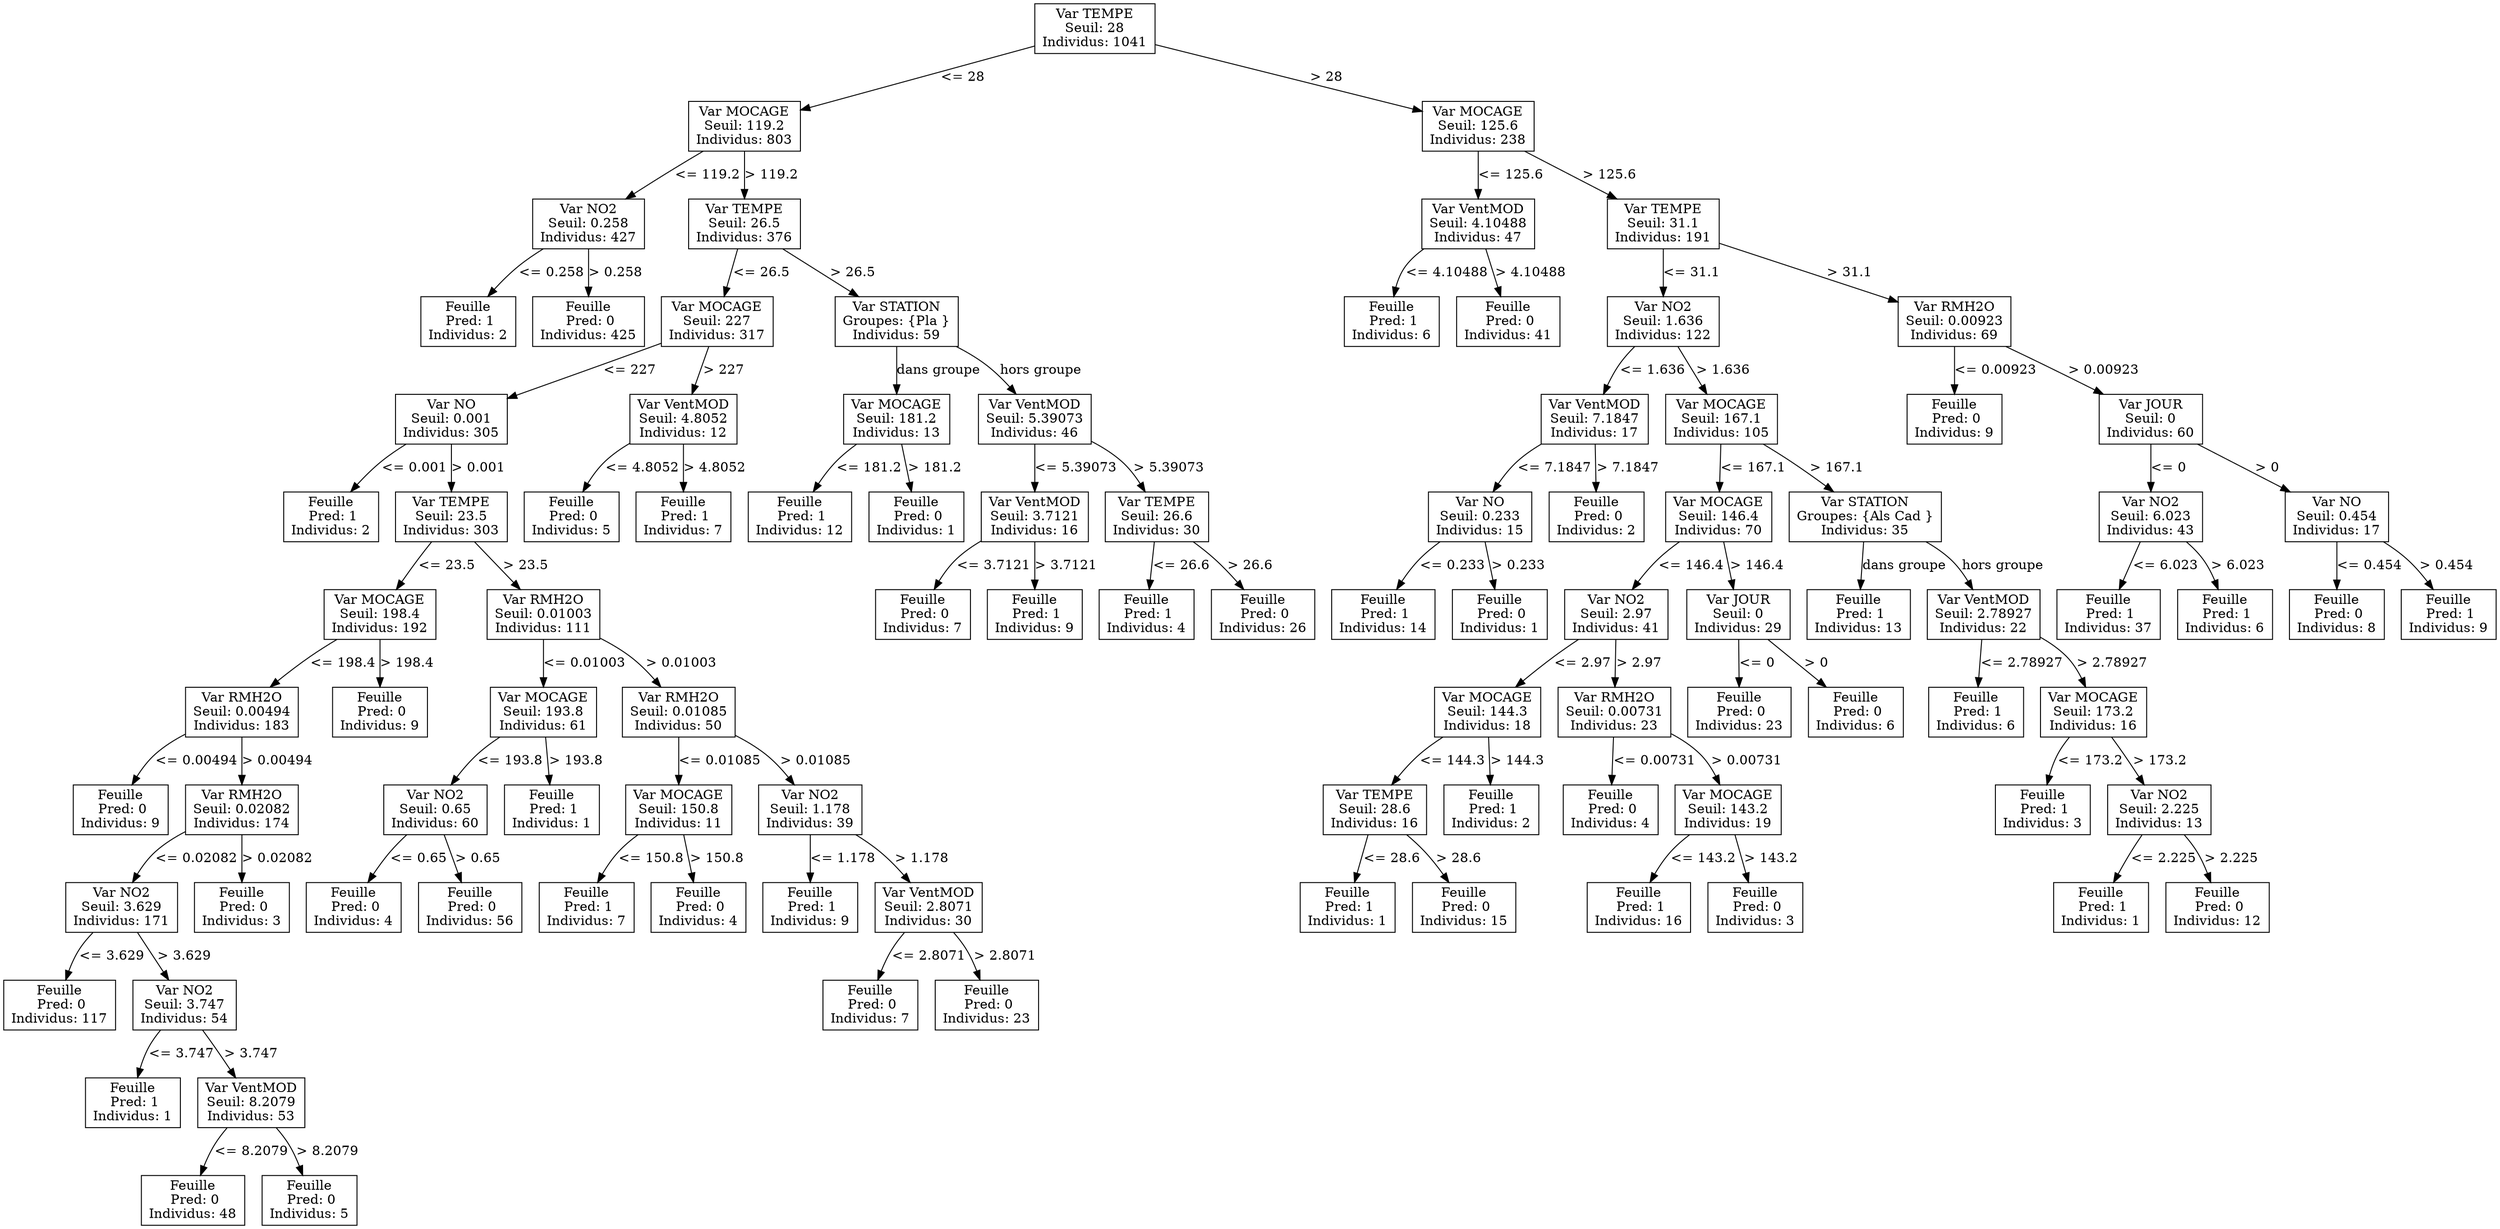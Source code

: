 digraph Arbre {
  node [shape=box];
  0 [label="Var TEMPE\nSeuil: 28\nIndividus: 1041"];
  1 [label="Var MOCAGE\nSeuil: 119.2\nIndividus: 803"];
  2 [label="Var NO2\nSeuil: 0.258\nIndividus: 427"];
  3 [label="Feuille\n Pred: 1\nIndividus: 2"];
  2 -> 3 [label="<= 0.258"];
  4 [label="Feuille\n Pred: 0\nIndividus: 425"];
  2 -> 4 [label="> 0.258"];
  1 -> 2 [label="<= 119.2"];
  5 [label="Var TEMPE\nSeuil: 26.5\nIndividus: 376"];
  6 [label="Var MOCAGE\nSeuil: 227\nIndividus: 317"];
  7 [label="Var NO\nSeuil: 0.001\nIndividus: 305"];
  8 [label="Feuille\n Pred: 1\nIndividus: 2"];
  7 -> 8 [label="<= 0.001"];
  9 [label="Var TEMPE\nSeuil: 23.5\nIndividus: 303"];
  10 [label="Var MOCAGE\nSeuil: 198.4\nIndividus: 192"];
  11 [label="Var RMH2O\nSeuil: 0.00494\nIndividus: 183"];
  12 [label="Feuille\n Pred: 0\nIndividus: 9"];
  11 -> 12 [label="<= 0.00494"];
  13 [label="Var RMH2O\nSeuil: 0.02082\nIndividus: 174"];
  14 [label="Var NO2\nSeuil: 3.629\nIndividus: 171"];
  15 [label="Feuille\n Pred: 0\nIndividus: 117"];
  14 -> 15 [label="<= 3.629"];
  16 [label="Var NO2\nSeuil: 3.747\nIndividus: 54"];
  17 [label="Feuille\n Pred: 1\nIndividus: 1"];
  16 -> 17 [label="<= 3.747"];
  18 [label="Var VentMOD\nSeuil: 8.2079\nIndividus: 53"];
  19 [label="Feuille\n Pred: 0\nIndividus: 48"];
  18 -> 19 [label="<= 8.2079"];
  20 [label="Feuille\n Pred: 0\nIndividus: 5"];
  18 -> 20 [label="> 8.2079"];
  16 -> 18 [label="> 3.747"];
  14 -> 16 [label="> 3.629"];
  13 -> 14 [label="<= 0.02082"];
  21 [label="Feuille\n Pred: 0\nIndividus: 3"];
  13 -> 21 [label="> 0.02082"];
  11 -> 13 [label="> 0.00494"];
  10 -> 11 [label="<= 198.4"];
  22 [label="Feuille\n Pred: 0\nIndividus: 9"];
  10 -> 22 [label="> 198.4"];
  9 -> 10 [label="<= 23.5"];
  23 [label="Var RMH2O\nSeuil: 0.01003\nIndividus: 111"];
  24 [label="Var MOCAGE\nSeuil: 193.8\nIndividus: 61"];
  25 [label="Var NO2\nSeuil: 0.65\nIndividus: 60"];
  26 [label="Feuille\n Pred: 0\nIndividus: 4"];
  25 -> 26 [label="<= 0.65"];
  27 [label="Feuille\n Pred: 0\nIndividus: 56"];
  25 -> 27 [label="> 0.65"];
  24 -> 25 [label="<= 193.8"];
  28 [label="Feuille\n Pred: 1\nIndividus: 1"];
  24 -> 28 [label="> 193.8"];
  23 -> 24 [label="<= 0.01003"];
  29 [label="Var RMH2O\nSeuil: 0.01085\nIndividus: 50"];
  30 [label="Var MOCAGE\nSeuil: 150.8\nIndividus: 11"];
  31 [label="Feuille\n Pred: 1\nIndividus: 7"];
  30 -> 31 [label="<= 150.8"];
  32 [label="Feuille\n Pred: 0\nIndividus: 4"];
  30 -> 32 [label="> 150.8"];
  29 -> 30 [label="<= 0.01085"];
  33 [label="Var NO2\nSeuil: 1.178\nIndividus: 39"];
  34 [label="Feuille\n Pred: 1\nIndividus: 9"];
  33 -> 34 [label="<= 1.178"];
  35 [label="Var VentMOD\nSeuil: 2.8071\nIndividus: 30"];
  36 [label="Feuille\n Pred: 0\nIndividus: 7"];
  35 -> 36 [label="<= 2.8071"];
  37 [label="Feuille\n Pred: 0\nIndividus: 23"];
  35 -> 37 [label="> 2.8071"];
  33 -> 35 [label="> 1.178"];
  29 -> 33 [label="> 0.01085"];
  23 -> 29 [label="> 0.01003"];
  9 -> 23 [label="> 23.5"];
  7 -> 9 [label="> 0.001"];
  6 -> 7 [label="<= 227"];
  38 [label="Var VentMOD\nSeuil: 4.8052\nIndividus: 12"];
  39 [label="Feuille\n Pred: 0\nIndividus: 5"];
  38 -> 39 [label="<= 4.8052"];
  40 [label="Feuille\n Pred: 1\nIndividus: 7"];
  38 -> 40 [label="> 4.8052"];
  6 -> 38 [label="> 227"];
  5 -> 6 [label="<= 26.5"];
  41 [label="Var STATION\nGroupes: {Pla }\nIndividus: 59"];
  42 [label="Var MOCAGE\nSeuil: 181.2\nIndividus: 13"];
  43 [label="Feuille\n Pred: 1\nIndividus: 12"];
  42 -> 43 [label="<= 181.2"];
  44 [label="Feuille\n Pred: 0\nIndividus: 1"];
  42 -> 44 [label="> 181.2"];
  41 -> 42 [label="dans groupe"];
  45 [label="Var VentMOD\nSeuil: 5.39073\nIndividus: 46"];
  46 [label="Var VentMOD\nSeuil: 3.7121\nIndividus: 16"];
  47 [label="Feuille\n Pred: 0\nIndividus: 7"];
  46 -> 47 [label="<= 3.7121"];
  48 [label="Feuille\n Pred: 1\nIndividus: 9"];
  46 -> 48 [label="> 3.7121"];
  45 -> 46 [label="<= 5.39073"];
  49 [label="Var TEMPE\nSeuil: 26.6\nIndividus: 30"];
  50 [label="Feuille\n Pred: 1\nIndividus: 4"];
  49 -> 50 [label="<= 26.6"];
  51 [label="Feuille\n Pred: 0\nIndividus: 26"];
  49 -> 51 [label="> 26.6"];
  45 -> 49 [label="> 5.39073"];
  41 -> 45 [label="hors groupe"];
  5 -> 41 [label="> 26.5"];
  1 -> 5 [label="> 119.2"];
  0 -> 1 [label="<= 28"];
  52 [label="Var MOCAGE\nSeuil: 125.6\nIndividus: 238"];
  53 [label="Var VentMOD\nSeuil: 4.10488\nIndividus: 47"];
  54 [label="Feuille\n Pred: 1\nIndividus: 6"];
  53 -> 54 [label="<= 4.10488"];
  55 [label="Feuille\n Pred: 0\nIndividus: 41"];
  53 -> 55 [label="> 4.10488"];
  52 -> 53 [label="<= 125.6"];
  56 [label="Var TEMPE\nSeuil: 31.1\nIndividus: 191"];
  57 [label="Var NO2\nSeuil: 1.636\nIndividus: 122"];
  58 [label="Var VentMOD\nSeuil: 7.1847\nIndividus: 17"];
  59 [label="Var NO\nSeuil: 0.233\nIndividus: 15"];
  60 [label="Feuille\n Pred: 1\nIndividus: 14"];
  59 -> 60 [label="<= 0.233"];
  61 [label="Feuille\n Pred: 0\nIndividus: 1"];
  59 -> 61 [label="> 0.233"];
  58 -> 59 [label="<= 7.1847"];
  62 [label="Feuille\n Pred: 0\nIndividus: 2"];
  58 -> 62 [label="> 7.1847"];
  57 -> 58 [label="<= 1.636"];
  63 [label="Var MOCAGE\nSeuil: 167.1\nIndividus: 105"];
  64 [label="Var MOCAGE\nSeuil: 146.4\nIndividus: 70"];
  65 [label="Var NO2\nSeuil: 2.97\nIndividus: 41"];
  66 [label="Var MOCAGE\nSeuil: 144.3\nIndividus: 18"];
  67 [label="Var TEMPE\nSeuil: 28.6\nIndividus: 16"];
  68 [label="Feuille\n Pred: 1\nIndividus: 1"];
  67 -> 68 [label="<= 28.6"];
  69 [label="Feuille\n Pred: 0\nIndividus: 15"];
  67 -> 69 [label="> 28.6"];
  66 -> 67 [label="<= 144.3"];
  70 [label="Feuille\n Pred: 1\nIndividus: 2"];
  66 -> 70 [label="> 144.3"];
  65 -> 66 [label="<= 2.97"];
  71 [label="Var RMH2O\nSeuil: 0.00731\nIndividus: 23"];
  72 [label="Feuille\n Pred: 0\nIndividus: 4"];
  71 -> 72 [label="<= 0.00731"];
  73 [label="Var MOCAGE\nSeuil: 143.2\nIndividus: 19"];
  74 [label="Feuille\n Pred: 1\nIndividus: 16"];
  73 -> 74 [label="<= 143.2"];
  75 [label="Feuille\n Pred: 0\nIndividus: 3"];
  73 -> 75 [label="> 143.2"];
  71 -> 73 [label="> 0.00731"];
  65 -> 71 [label="> 2.97"];
  64 -> 65 [label="<= 146.4"];
  76 [label="Var JOUR\nSeuil: 0\nIndividus: 29"];
  77 [label="Feuille\n Pred: 0\nIndividus: 23"];
  76 -> 77 [label="<= 0"];
  78 [label="Feuille\n Pred: 0\nIndividus: 6"];
  76 -> 78 [label="> 0"];
  64 -> 76 [label="> 146.4"];
  63 -> 64 [label="<= 167.1"];
  79 [label="Var STATION\nGroupes: {Als Cad }\nIndividus: 35"];
  80 [label="Feuille\n Pred: 1\nIndividus: 13"];
  79 -> 80 [label="dans groupe"];
  81 [label="Var VentMOD\nSeuil: 2.78927\nIndividus: 22"];
  82 [label="Feuille\n Pred: 1\nIndividus: 6"];
  81 -> 82 [label="<= 2.78927"];
  83 [label="Var MOCAGE\nSeuil: 173.2\nIndividus: 16"];
  84 [label="Feuille\n Pred: 1\nIndividus: 3"];
  83 -> 84 [label="<= 173.2"];
  85 [label="Var NO2\nSeuil: 2.225\nIndividus: 13"];
  86 [label="Feuille\n Pred: 1\nIndividus: 1"];
  85 -> 86 [label="<= 2.225"];
  87 [label="Feuille\n Pred: 0\nIndividus: 12"];
  85 -> 87 [label="> 2.225"];
  83 -> 85 [label="> 173.2"];
  81 -> 83 [label="> 2.78927"];
  79 -> 81 [label="hors groupe"];
  63 -> 79 [label="> 167.1"];
  57 -> 63 [label="> 1.636"];
  56 -> 57 [label="<= 31.1"];
  88 [label="Var RMH2O\nSeuil: 0.00923\nIndividus: 69"];
  89 [label="Feuille\n Pred: 0\nIndividus: 9"];
  88 -> 89 [label="<= 0.00923"];
  90 [label="Var JOUR\nSeuil: 0\nIndividus: 60"];
  91 [label="Var NO2\nSeuil: 6.023\nIndividus: 43"];
  92 [label="Feuille\n Pred: 1\nIndividus: 37"];
  91 -> 92 [label="<= 6.023"];
  93 [label="Feuille\n Pred: 1\nIndividus: 6"];
  91 -> 93 [label="> 6.023"];
  90 -> 91 [label="<= 0"];
  94 [label="Var NO\nSeuil: 0.454\nIndividus: 17"];
  95 [label="Feuille\n Pred: 0\nIndividus: 8"];
  94 -> 95 [label="<= 0.454"];
  96 [label="Feuille\n Pred: 1\nIndividus: 9"];
  94 -> 96 [label="> 0.454"];
  90 -> 94 [label="> 0"];
  88 -> 90 [label="> 0.00923"];
  56 -> 88 [label="> 31.1"];
  52 -> 56 [label="> 125.6"];
  0 -> 52 [label="> 28"];
}
